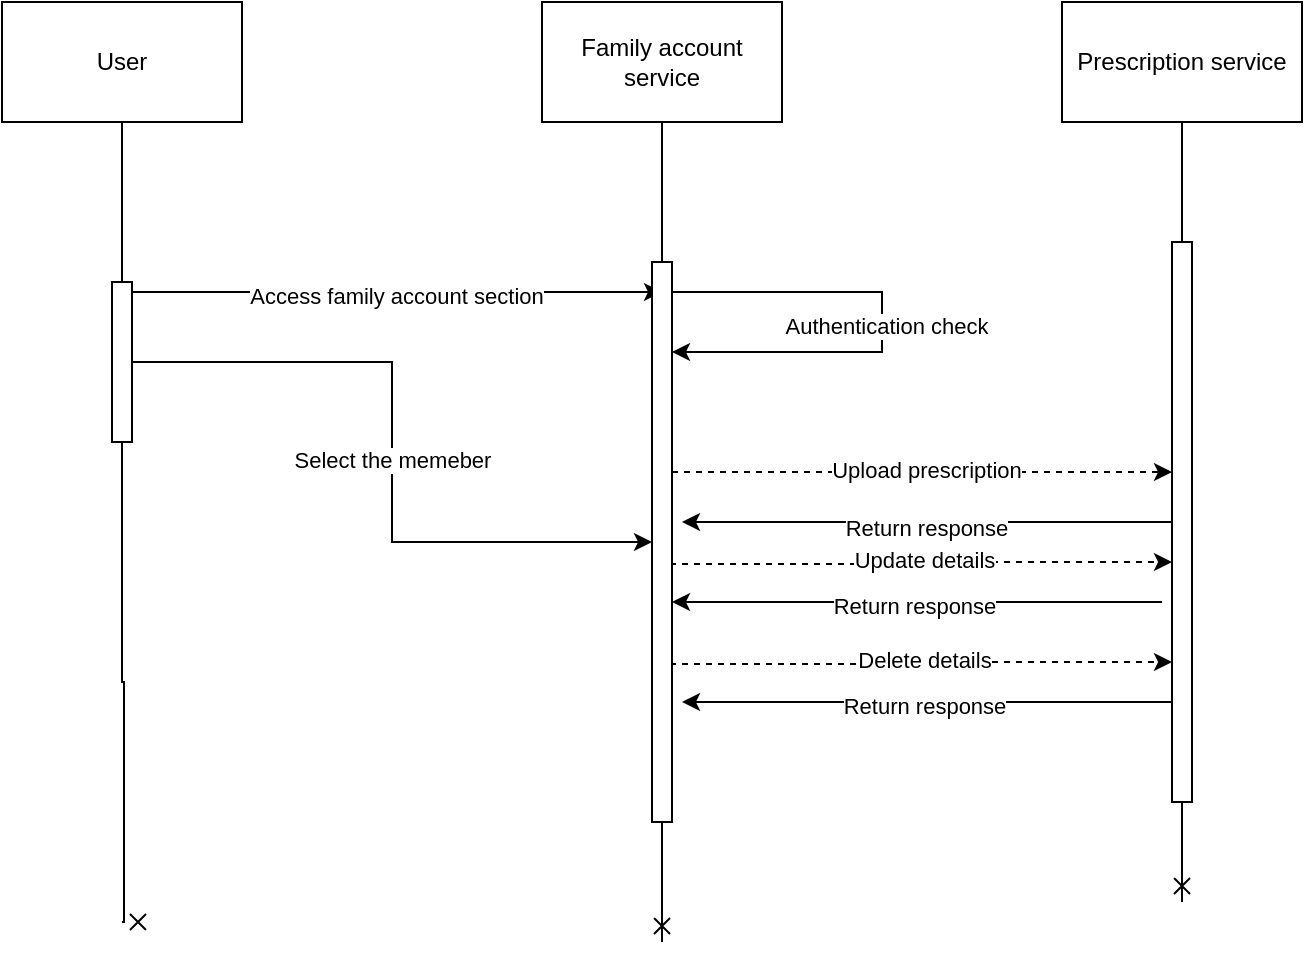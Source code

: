 <mxfile version="24.2.2" type="github">
  <diagram name="Page-1" id="7B6E_uXvVVU4VQ9Bgu1R">
    <mxGraphModel dx="996" dy="559" grid="1" gridSize="10" guides="1" tooltips="1" connect="1" arrows="1" fold="1" page="1" pageScale="1" pageWidth="850" pageHeight="1100" math="0" shadow="0">
      <root>
        <mxCell id="0" />
        <mxCell id="1" parent="0" />
        <mxCell id="EUTZhZgIAZHSslAjuYkp-4" style="edgeStyle=orthogonalEdgeStyle;rounded=0;orthogonalLoop=1;jettySize=auto;html=1;endArrow=cross;endFill=0;" edge="1" parent="1" source="EUTZhZgIAZHSslAjuYkp-7">
          <mxGeometry relative="1" as="geometry">
            <mxPoint x="80" y="470" as="targetPoint" />
            <Array as="points">
              <mxPoint x="80" y="350" />
              <mxPoint x="81" y="350" />
            </Array>
          </mxGeometry>
        </mxCell>
        <mxCell id="EUTZhZgIAZHSslAjuYkp-1" value="User" style="rounded=0;whiteSpace=wrap;html=1;" vertex="1" parent="1">
          <mxGeometry x="20" y="10" width="120" height="60" as="geometry" />
        </mxCell>
        <mxCell id="EUTZhZgIAZHSslAjuYkp-5" style="edgeStyle=orthogonalEdgeStyle;rounded=0;orthogonalLoop=1;jettySize=auto;html=1;endArrow=cross;endFill=0;" edge="1" parent="1" source="EUTZhZgIAZHSslAjuYkp-11">
          <mxGeometry relative="1" as="geometry">
            <mxPoint x="350" y="480" as="targetPoint" />
            <Array as="points">
              <mxPoint x="350" y="350" />
              <mxPoint x="351" y="350" />
            </Array>
          </mxGeometry>
        </mxCell>
        <mxCell id="EUTZhZgIAZHSslAjuYkp-2" value="Family account service" style="rounded=0;whiteSpace=wrap;html=1;" vertex="1" parent="1">
          <mxGeometry x="290" y="10" width="120" height="60" as="geometry" />
        </mxCell>
        <mxCell id="EUTZhZgIAZHSslAjuYkp-6" style="edgeStyle=orthogonalEdgeStyle;rounded=0;orthogonalLoop=1;jettySize=auto;html=1;endArrow=cross;endFill=0;" edge="1" parent="1" source="EUTZhZgIAZHSslAjuYkp-13">
          <mxGeometry relative="1" as="geometry">
            <mxPoint x="610" y="460" as="targetPoint" />
            <Array as="points">
              <mxPoint x="610" y="335" />
              <mxPoint x="611" y="335" />
            </Array>
          </mxGeometry>
        </mxCell>
        <mxCell id="EUTZhZgIAZHSslAjuYkp-3" value="Prescription service" style="rounded=0;whiteSpace=wrap;html=1;" vertex="1" parent="1">
          <mxGeometry x="550" y="10" width="120" height="60" as="geometry" />
        </mxCell>
        <mxCell id="EUTZhZgIAZHSslAjuYkp-8" value="" style="edgeStyle=orthogonalEdgeStyle;rounded=0;orthogonalLoop=1;jettySize=auto;html=1;endArrow=none;endFill=0;" edge="1" parent="1" source="EUTZhZgIAZHSslAjuYkp-1" target="EUTZhZgIAZHSslAjuYkp-7">
          <mxGeometry relative="1" as="geometry">
            <mxPoint x="80" y="470" as="targetPoint" />
            <mxPoint x="80" y="70" as="sourcePoint" />
            <Array as="points">
              <mxPoint x="80" y="160" />
              <mxPoint x="80" y="160" />
            </Array>
          </mxGeometry>
        </mxCell>
        <mxCell id="EUTZhZgIAZHSslAjuYkp-20" style="edgeStyle=orthogonalEdgeStyle;rounded=0;orthogonalLoop=1;jettySize=auto;html=1;curved=0;" edge="1" parent="1" source="EUTZhZgIAZHSslAjuYkp-7" target="EUTZhZgIAZHSslAjuYkp-11">
          <mxGeometry relative="1" as="geometry" />
        </mxCell>
        <mxCell id="EUTZhZgIAZHSslAjuYkp-21" value="Select the memeber" style="edgeLabel;html=1;align=center;verticalAlign=middle;resizable=0;points=[];" vertex="1" connectable="0" parent="EUTZhZgIAZHSslAjuYkp-20">
          <mxGeometry x="0.02" relative="1" as="geometry">
            <mxPoint as="offset" />
          </mxGeometry>
        </mxCell>
        <mxCell id="EUTZhZgIAZHSslAjuYkp-7" value="" style="html=1;points=[[0,0,0,0,5],[0,1,0,0,-5],[1,0,0,0,5],[1,1,0,0,-5]];perimeter=orthogonalPerimeter;outlineConnect=0;targetShapes=umlLifeline;portConstraint=eastwest;newEdgeStyle={&quot;curved&quot;:0,&quot;rounded&quot;:0};" vertex="1" parent="1">
          <mxGeometry x="75" y="150" width="10" height="80" as="geometry" />
        </mxCell>
        <mxCell id="EUTZhZgIAZHSslAjuYkp-9" value="" style="endArrow=classic;html=1;rounded=0;exitX=1;exitY=0;exitDx=0;exitDy=5;exitPerimeter=0;" edge="1" parent="1" source="EUTZhZgIAZHSslAjuYkp-7">
          <mxGeometry width="50" height="50" relative="1" as="geometry">
            <mxPoint x="400" y="320" as="sourcePoint" />
            <mxPoint x="350" y="155" as="targetPoint" />
          </mxGeometry>
        </mxCell>
        <mxCell id="EUTZhZgIAZHSslAjuYkp-10" value="Access family account section" style="edgeLabel;html=1;align=center;verticalAlign=middle;resizable=0;points=[];" vertex="1" connectable="0" parent="EUTZhZgIAZHSslAjuYkp-9">
          <mxGeometry x="-0.005" y="-2" relative="1" as="geometry">
            <mxPoint as="offset" />
          </mxGeometry>
        </mxCell>
        <mxCell id="EUTZhZgIAZHSslAjuYkp-12" value="" style="edgeStyle=orthogonalEdgeStyle;rounded=0;orthogonalLoop=1;jettySize=auto;html=1;endArrow=none;endFill=0;" edge="1" parent="1" source="EUTZhZgIAZHSslAjuYkp-2" target="EUTZhZgIAZHSslAjuYkp-11">
          <mxGeometry relative="1" as="geometry">
            <mxPoint x="350" y="480" as="targetPoint" />
            <mxPoint x="350" y="70" as="sourcePoint" />
            <Array as="points">
              <mxPoint x="350" y="150" />
              <mxPoint x="350" y="150" />
            </Array>
          </mxGeometry>
        </mxCell>
        <mxCell id="EUTZhZgIAZHSslAjuYkp-22" style="edgeStyle=orthogonalEdgeStyle;rounded=0;orthogonalLoop=1;jettySize=auto;html=1;curved=0;dashed=1;" edge="1" parent="1" source="EUTZhZgIAZHSslAjuYkp-11" target="EUTZhZgIAZHSslAjuYkp-13">
          <mxGeometry relative="1" as="geometry">
            <Array as="points">
              <mxPoint x="540" y="245" />
              <mxPoint x="540" y="245" />
            </Array>
          </mxGeometry>
        </mxCell>
        <mxCell id="EUTZhZgIAZHSslAjuYkp-23" value="Upload prescription" style="edgeLabel;html=1;align=center;verticalAlign=middle;resizable=0;points=[];" vertex="1" connectable="0" parent="EUTZhZgIAZHSslAjuYkp-22">
          <mxGeometry x="0.011" y="1" relative="1" as="geometry">
            <mxPoint as="offset" />
          </mxGeometry>
        </mxCell>
        <mxCell id="EUTZhZgIAZHSslAjuYkp-24" style="edgeStyle=orthogonalEdgeStyle;rounded=0;orthogonalLoop=1;jettySize=auto;html=1;curved=0;dashed=1;" edge="1" parent="1" target="EUTZhZgIAZHSslAjuYkp-13">
          <mxGeometry relative="1" as="geometry">
            <mxPoint x="355" y="290" as="sourcePoint" />
            <mxPoint x="605" y="280" as="targetPoint" />
            <Array as="points">
              <mxPoint x="355" y="291" />
              <mxPoint x="481" y="291" />
              <mxPoint x="481" y="290" />
            </Array>
          </mxGeometry>
        </mxCell>
        <mxCell id="EUTZhZgIAZHSslAjuYkp-25" value="Update details" style="edgeLabel;html=1;align=center;verticalAlign=middle;resizable=0;points=[];" vertex="1" connectable="0" parent="EUTZhZgIAZHSslAjuYkp-24">
          <mxGeometry x="0.016" y="1" relative="1" as="geometry">
            <mxPoint as="offset" />
          </mxGeometry>
        </mxCell>
        <mxCell id="EUTZhZgIAZHSslAjuYkp-11" value="" style="html=1;points=[[0,0,0,0,5],[0,1,0,0,-5],[1,0,0,0,5],[1,1,0,0,-5]];perimeter=orthogonalPerimeter;outlineConnect=0;targetShapes=umlLifeline;portConstraint=eastwest;newEdgeStyle={&quot;curved&quot;:0,&quot;rounded&quot;:0};" vertex="1" parent="1">
          <mxGeometry x="345" y="140" width="10" height="280" as="geometry" />
        </mxCell>
        <mxCell id="EUTZhZgIAZHSslAjuYkp-14" value="" style="edgeStyle=orthogonalEdgeStyle;rounded=0;orthogonalLoop=1;jettySize=auto;html=1;endArrow=none;endFill=0;" edge="1" parent="1" source="EUTZhZgIAZHSslAjuYkp-3" target="EUTZhZgIAZHSslAjuYkp-13">
          <mxGeometry relative="1" as="geometry">
            <mxPoint x="610" y="460" as="targetPoint" />
            <mxPoint x="610" y="70" as="sourcePoint" />
            <Array as="points">
              <mxPoint x="610" y="160" />
              <mxPoint x="610" y="160" />
            </Array>
          </mxGeometry>
        </mxCell>
        <mxCell id="EUTZhZgIAZHSslAjuYkp-28" style="edgeStyle=orthogonalEdgeStyle;rounded=0;orthogonalLoop=1;jettySize=auto;html=1;curved=0;" edge="1" parent="1" source="EUTZhZgIAZHSslAjuYkp-13">
          <mxGeometry relative="1" as="geometry">
            <mxPoint x="360" y="270" as="targetPoint" />
          </mxGeometry>
        </mxCell>
        <mxCell id="EUTZhZgIAZHSslAjuYkp-29" value="Return response" style="edgeLabel;html=1;align=center;verticalAlign=middle;resizable=0;points=[];" vertex="1" connectable="0" parent="EUTZhZgIAZHSslAjuYkp-28">
          <mxGeometry x="0.012" y="2" relative="1" as="geometry">
            <mxPoint as="offset" />
          </mxGeometry>
        </mxCell>
        <mxCell id="EUTZhZgIAZHSslAjuYkp-13" value="" style="html=1;points=[[0,0,0,0,5],[0,1,0,0,-5],[1,0,0,0,5],[1,1,0,0,-5]];perimeter=orthogonalPerimeter;outlineConnect=0;targetShapes=umlLifeline;portConstraint=eastwest;newEdgeStyle={&quot;curved&quot;:0,&quot;rounded&quot;:0};" vertex="1" parent="1">
          <mxGeometry x="605" y="130" width="10" height="280" as="geometry" />
        </mxCell>
        <mxCell id="EUTZhZgIAZHSslAjuYkp-16" value="" style="endArrow=classic;html=1;rounded=0;" edge="1" parent="1">
          <mxGeometry width="50" height="50" relative="1" as="geometry">
            <mxPoint x="355" y="155" as="sourcePoint" />
            <mxPoint x="355" y="185" as="targetPoint" />
            <Array as="points">
              <mxPoint x="460" y="155" />
              <mxPoint x="460" y="185" />
              <mxPoint x="400" y="185" />
            </Array>
          </mxGeometry>
        </mxCell>
        <mxCell id="EUTZhZgIAZHSslAjuYkp-17" value="Authentication check" style="edgeLabel;html=1;align=center;verticalAlign=middle;resizable=0;points=[];" vertex="1" connectable="0" parent="EUTZhZgIAZHSslAjuYkp-16">
          <mxGeometry x="0.013" y="2" relative="1" as="geometry">
            <mxPoint as="offset" />
          </mxGeometry>
        </mxCell>
        <mxCell id="EUTZhZgIAZHSslAjuYkp-26" style="edgeStyle=orthogonalEdgeStyle;rounded=0;orthogonalLoop=1;jettySize=auto;html=1;curved=0;dashed=1;" edge="1" parent="1">
          <mxGeometry relative="1" as="geometry">
            <mxPoint x="355" y="340" as="sourcePoint" />
            <mxPoint x="605" y="340" as="targetPoint" />
            <Array as="points">
              <mxPoint x="355" y="341" />
              <mxPoint x="481" y="341" />
              <mxPoint x="481" y="340" />
            </Array>
          </mxGeometry>
        </mxCell>
        <mxCell id="EUTZhZgIAZHSslAjuYkp-27" value="Delete details" style="edgeLabel;html=1;align=center;verticalAlign=middle;resizable=0;points=[];" vertex="1" connectable="0" parent="EUTZhZgIAZHSslAjuYkp-26">
          <mxGeometry x="0.016" y="1" relative="1" as="geometry">
            <mxPoint as="offset" />
          </mxGeometry>
        </mxCell>
        <mxCell id="EUTZhZgIAZHSslAjuYkp-30" style="edgeStyle=orthogonalEdgeStyle;rounded=0;orthogonalLoop=1;jettySize=auto;html=1;curved=0;" edge="1" parent="1">
          <mxGeometry relative="1" as="geometry">
            <mxPoint x="355" y="310" as="targetPoint" />
            <mxPoint x="600" y="310" as="sourcePoint" />
          </mxGeometry>
        </mxCell>
        <mxCell id="EUTZhZgIAZHSslAjuYkp-31" value="Return response" style="edgeLabel;html=1;align=center;verticalAlign=middle;resizable=0;points=[];" vertex="1" connectable="0" parent="EUTZhZgIAZHSslAjuYkp-30">
          <mxGeometry x="0.012" y="2" relative="1" as="geometry">
            <mxPoint as="offset" />
          </mxGeometry>
        </mxCell>
        <mxCell id="EUTZhZgIAZHSslAjuYkp-32" style="edgeStyle=orthogonalEdgeStyle;rounded=0;orthogonalLoop=1;jettySize=auto;html=1;curved=0;" edge="1" parent="1">
          <mxGeometry relative="1" as="geometry">
            <mxPoint x="360" y="360" as="targetPoint" />
            <mxPoint x="605" y="360" as="sourcePoint" />
          </mxGeometry>
        </mxCell>
        <mxCell id="EUTZhZgIAZHSslAjuYkp-33" value="Return response" style="edgeLabel;html=1;align=center;verticalAlign=middle;resizable=0;points=[];" vertex="1" connectable="0" parent="EUTZhZgIAZHSslAjuYkp-32">
          <mxGeometry x="0.012" y="2" relative="1" as="geometry">
            <mxPoint as="offset" />
          </mxGeometry>
        </mxCell>
      </root>
    </mxGraphModel>
  </diagram>
</mxfile>
